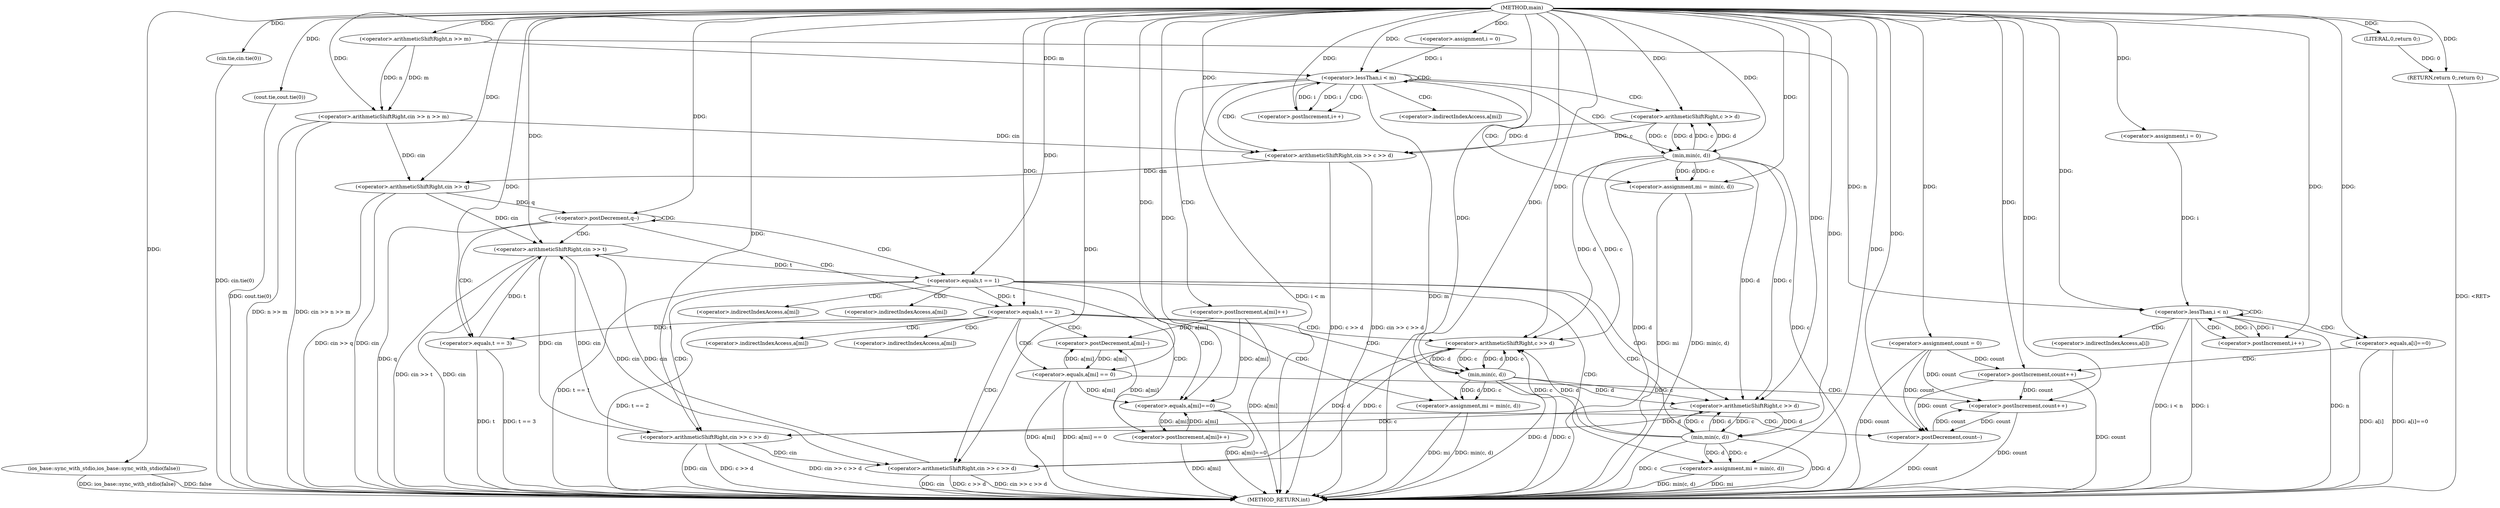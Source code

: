 digraph "main" {  
"1000182" [label = "(METHOD,main)" ]
"1000331" [label = "(METHOD_RETURN,int)" ]
"1000184" [label = "(ios_base::sync_with_stdio,ios_base::sync_with_stdio(false))" ]
"1000186" [label = "(cin.tie,cin.tie(0))" ]
"1000188" [label = "(cout.tie,cout.tie(0))" ]
"1000193" [label = "(<operator>.arithmeticShiftRight,cin >> n >> m)" ]
"1000228" [label = "(<operator>.assignment,count = 0)" ]
"1000251" [label = "(<operator>.arithmeticShiftRight,cin >> q)" ]
"1000329" [label = "(RETURN,return 0;,return 0;)" ]
"1000201" [label = "(<operator>.assignment,i = 0)" ]
"1000204" [label = "(<operator>.lessThan,i < m)" ]
"1000207" [label = "(<operator>.postIncrement,i++)" ]
"1000233" [label = "(<operator>.assignment,i = 0)" ]
"1000236" [label = "(<operator>.lessThan,i < n)" ]
"1000239" [label = "(<operator>.postIncrement,i++)" ]
"1000255" [label = "(<operator>.postDecrement,q--)" ]
"1000330" [label = "(LITERAL,0,return 0;)" ]
"1000195" [label = "(<operator>.arithmeticShiftRight,n >> m)" ]
"1000212" [label = "(<operator>.arithmeticShiftRight,cin >> c >> d)" ]
"1000218" [label = "(<operator>.assignment,mi = min(c, d))" ]
"1000223" [label = "(<operator>.postIncrement,a[mi]++)" ]
"1000259" [label = "(<operator>.arithmeticShiftRight,cin >> t)" ]
"1000243" [label = "(<operator>.equals,a[i]==0)" ]
"1000263" [label = "(<operator>.equals,t == 1)" ]
"1000294" [label = "(<operator>.equals,t == 2)" ]
"1000325" [label = "(<operator>.equals,t == 3)" ]
"1000214" [label = "(<operator>.arithmeticShiftRight,c >> d)" ]
"1000220" [label = "(min,min(c, d))" ]
"1000249" [label = "(<operator>.postIncrement,count++)" ]
"1000269" [label = "(<operator>.arithmeticShiftRight,cin >> c >> d)" ]
"1000275" [label = "(<operator>.assignment,mi = min(c, d))" ]
"1000289" [label = "(<operator>.postIncrement,a[mi]++)" ]
"1000300" [label = "(<operator>.arithmeticShiftRight,cin >> c >> d)" ]
"1000306" [label = "(<operator>.assignment,mi = min(c, d))" ]
"1000311" [label = "(<operator>.postDecrement,a[mi]--)" ]
"1000281" [label = "(<operator>.equals,a[mi]==0)" ]
"1000316" [label = "(<operator>.equals,a[mi] == 0)" ]
"1000271" [label = "(<operator>.arithmeticShiftRight,c >> d)" ]
"1000277" [label = "(min,min(c, d))" ]
"1000287" [label = "(<operator>.postDecrement,count--)" ]
"1000302" [label = "(<operator>.arithmeticShiftRight,c >> d)" ]
"1000308" [label = "(min,min(c, d))" ]
"1000322" [label = "(<operator>.postIncrement,count++)" ]
"1000224" [label = "(<operator>.indirectIndexAccess,a[mi])" ]
"1000244" [label = "(<operator>.indirectIndexAccess,a[i])" ]
"1000290" [label = "(<operator>.indirectIndexAccess,a[mi])" ]
"1000312" [label = "(<operator>.indirectIndexAccess,a[mi])" ]
"1000282" [label = "(<operator>.indirectIndexAccess,a[mi])" ]
"1000317" [label = "(<operator>.indirectIndexAccess,a[mi])" ]
  "1000329" -> "1000331"  [ label = "DDG: <RET>"] 
  "1000184" -> "1000331"  [ label = "DDG: ios_base::sync_with_stdio(false)"] 
  "1000186" -> "1000331"  [ label = "DDG: cin.tie(0)"] 
  "1000188" -> "1000331"  [ label = "DDG: cout.tie(0)"] 
  "1000193" -> "1000331"  [ label = "DDG: n >> m"] 
  "1000193" -> "1000331"  [ label = "DDG: cin >> n >> m"] 
  "1000204" -> "1000331"  [ label = "DDG: m"] 
  "1000204" -> "1000331"  [ label = "DDG: i < m"] 
  "1000228" -> "1000331"  [ label = "DDG: count"] 
  "1000236" -> "1000331"  [ label = "DDG: i"] 
  "1000236" -> "1000331"  [ label = "DDG: n"] 
  "1000236" -> "1000331"  [ label = "DDG: i < n"] 
  "1000251" -> "1000331"  [ label = "DDG: cin"] 
  "1000251" -> "1000331"  [ label = "DDG: cin >> q"] 
  "1000255" -> "1000331"  [ label = "DDG: q"] 
  "1000259" -> "1000331"  [ label = "DDG: cin"] 
  "1000259" -> "1000331"  [ label = "DDG: cin >> t"] 
  "1000263" -> "1000331"  [ label = "DDG: t == 1"] 
  "1000269" -> "1000331"  [ label = "DDG: cin"] 
  "1000269" -> "1000331"  [ label = "DDG: c >> d"] 
  "1000269" -> "1000331"  [ label = "DDG: cin >> c >> d"] 
  "1000275" -> "1000331"  [ label = "DDG: mi"] 
  "1000277" -> "1000331"  [ label = "DDG: c"] 
  "1000277" -> "1000331"  [ label = "DDG: d"] 
  "1000275" -> "1000331"  [ label = "DDG: min(c, d)"] 
  "1000281" -> "1000331"  [ label = "DDG: a[mi]==0"] 
  "1000287" -> "1000331"  [ label = "DDG: count"] 
  "1000289" -> "1000331"  [ label = "DDG: a[mi]"] 
  "1000294" -> "1000331"  [ label = "DDG: t == 2"] 
  "1000300" -> "1000331"  [ label = "DDG: cin"] 
  "1000300" -> "1000331"  [ label = "DDG: c >> d"] 
  "1000300" -> "1000331"  [ label = "DDG: cin >> c >> d"] 
  "1000306" -> "1000331"  [ label = "DDG: mi"] 
  "1000308" -> "1000331"  [ label = "DDG: c"] 
  "1000308" -> "1000331"  [ label = "DDG: d"] 
  "1000306" -> "1000331"  [ label = "DDG: min(c, d)"] 
  "1000316" -> "1000331"  [ label = "DDG: a[mi]"] 
  "1000316" -> "1000331"  [ label = "DDG: a[mi] == 0"] 
  "1000322" -> "1000331"  [ label = "DDG: count"] 
  "1000325" -> "1000331"  [ label = "DDG: t"] 
  "1000325" -> "1000331"  [ label = "DDG: t == 3"] 
  "1000243" -> "1000331"  [ label = "DDG: a[i]"] 
  "1000243" -> "1000331"  [ label = "DDG: a[i]==0"] 
  "1000249" -> "1000331"  [ label = "DDG: count"] 
  "1000212" -> "1000331"  [ label = "DDG: c >> d"] 
  "1000212" -> "1000331"  [ label = "DDG: cin >> c >> d"] 
  "1000218" -> "1000331"  [ label = "DDG: mi"] 
  "1000220" -> "1000331"  [ label = "DDG: c"] 
  "1000220" -> "1000331"  [ label = "DDG: d"] 
  "1000218" -> "1000331"  [ label = "DDG: min(c, d)"] 
  "1000223" -> "1000331"  [ label = "DDG: a[mi]"] 
  "1000184" -> "1000331"  [ label = "DDG: false"] 
  "1000182" -> "1000228"  [ label = "DDG: "] 
  "1000330" -> "1000329"  [ label = "DDG: 0"] 
  "1000182" -> "1000329"  [ label = "DDG: "] 
  "1000182" -> "1000184"  [ label = "DDG: "] 
  "1000182" -> "1000186"  [ label = "DDG: "] 
  "1000182" -> "1000188"  [ label = "DDG: "] 
  "1000182" -> "1000193"  [ label = "DDG: "] 
  "1000195" -> "1000193"  [ label = "DDG: m"] 
  "1000195" -> "1000193"  [ label = "DDG: n"] 
  "1000182" -> "1000201"  [ label = "DDG: "] 
  "1000182" -> "1000233"  [ label = "DDG: "] 
  "1000193" -> "1000251"  [ label = "DDG: cin"] 
  "1000212" -> "1000251"  [ label = "DDG: cin"] 
  "1000182" -> "1000251"  [ label = "DDG: "] 
  "1000182" -> "1000330"  [ label = "DDG: "] 
  "1000182" -> "1000195"  [ label = "DDG: "] 
  "1000201" -> "1000204"  [ label = "DDG: i"] 
  "1000207" -> "1000204"  [ label = "DDG: i"] 
  "1000182" -> "1000204"  [ label = "DDG: "] 
  "1000195" -> "1000204"  [ label = "DDG: m"] 
  "1000204" -> "1000207"  [ label = "DDG: i"] 
  "1000182" -> "1000207"  [ label = "DDG: "] 
  "1000220" -> "1000218"  [ label = "DDG: d"] 
  "1000220" -> "1000218"  [ label = "DDG: c"] 
  "1000233" -> "1000236"  [ label = "DDG: i"] 
  "1000239" -> "1000236"  [ label = "DDG: i"] 
  "1000182" -> "1000236"  [ label = "DDG: "] 
  "1000195" -> "1000236"  [ label = "DDG: n"] 
  "1000236" -> "1000239"  [ label = "DDG: i"] 
  "1000182" -> "1000239"  [ label = "DDG: "] 
  "1000251" -> "1000255"  [ label = "DDG: q"] 
  "1000182" -> "1000255"  [ label = "DDG: "] 
  "1000193" -> "1000212"  [ label = "DDG: cin"] 
  "1000182" -> "1000212"  [ label = "DDG: "] 
  "1000214" -> "1000212"  [ label = "DDG: c"] 
  "1000214" -> "1000212"  [ label = "DDG: d"] 
  "1000182" -> "1000218"  [ label = "DDG: "] 
  "1000251" -> "1000259"  [ label = "DDG: cin"] 
  "1000269" -> "1000259"  [ label = "DDG: cin"] 
  "1000300" -> "1000259"  [ label = "DDG: cin"] 
  "1000182" -> "1000259"  [ label = "DDG: "] 
  "1000325" -> "1000259"  [ label = "DDG: t"] 
  "1000220" -> "1000214"  [ label = "DDG: c"] 
  "1000182" -> "1000214"  [ label = "DDG: "] 
  "1000220" -> "1000214"  [ label = "DDG: d"] 
  "1000214" -> "1000220"  [ label = "DDG: c"] 
  "1000182" -> "1000220"  [ label = "DDG: "] 
  "1000214" -> "1000220"  [ label = "DDG: d"] 
  "1000182" -> "1000243"  [ label = "DDG: "] 
  "1000259" -> "1000263"  [ label = "DDG: t"] 
  "1000182" -> "1000263"  [ label = "DDG: "] 
  "1000277" -> "1000275"  [ label = "DDG: c"] 
  "1000277" -> "1000275"  [ label = "DDG: d"] 
  "1000263" -> "1000294"  [ label = "DDG: t"] 
  "1000182" -> "1000294"  [ label = "DDG: "] 
  "1000308" -> "1000306"  [ label = "DDG: d"] 
  "1000308" -> "1000306"  [ label = "DDG: c"] 
  "1000294" -> "1000325"  [ label = "DDG: t"] 
  "1000182" -> "1000325"  [ label = "DDG: "] 
  "1000228" -> "1000249"  [ label = "DDG: count"] 
  "1000182" -> "1000249"  [ label = "DDG: "] 
  "1000259" -> "1000269"  [ label = "DDG: cin"] 
  "1000182" -> "1000269"  [ label = "DDG: "] 
  "1000271" -> "1000269"  [ label = "DDG: d"] 
  "1000271" -> "1000269"  [ label = "DDG: c"] 
  "1000182" -> "1000275"  [ label = "DDG: "] 
  "1000281" -> "1000289"  [ label = "DDG: a[mi]"] 
  "1000259" -> "1000300"  [ label = "DDG: cin"] 
  "1000269" -> "1000300"  [ label = "DDG: cin"] 
  "1000182" -> "1000300"  [ label = "DDG: "] 
  "1000302" -> "1000300"  [ label = "DDG: c"] 
  "1000302" -> "1000300"  [ label = "DDG: d"] 
  "1000182" -> "1000306"  [ label = "DDG: "] 
  "1000289" -> "1000311"  [ label = "DDG: a[mi]"] 
  "1000316" -> "1000311"  [ label = "DDG: a[mi]"] 
  "1000223" -> "1000311"  [ label = "DDG: a[mi]"] 
  "1000277" -> "1000271"  [ label = "DDG: c"] 
  "1000308" -> "1000271"  [ label = "DDG: c"] 
  "1000220" -> "1000271"  [ label = "DDG: c"] 
  "1000182" -> "1000271"  [ label = "DDG: "] 
  "1000277" -> "1000271"  [ label = "DDG: d"] 
  "1000308" -> "1000271"  [ label = "DDG: d"] 
  "1000220" -> "1000271"  [ label = "DDG: d"] 
  "1000271" -> "1000277"  [ label = "DDG: c"] 
  "1000182" -> "1000277"  [ label = "DDG: "] 
  "1000271" -> "1000277"  [ label = "DDG: d"] 
  "1000289" -> "1000281"  [ label = "DDG: a[mi]"] 
  "1000316" -> "1000281"  [ label = "DDG: a[mi]"] 
  "1000223" -> "1000281"  [ label = "DDG: a[mi]"] 
  "1000182" -> "1000281"  [ label = "DDG: "] 
  "1000277" -> "1000302"  [ label = "DDG: c"] 
  "1000308" -> "1000302"  [ label = "DDG: c"] 
  "1000220" -> "1000302"  [ label = "DDG: c"] 
  "1000182" -> "1000302"  [ label = "DDG: "] 
  "1000277" -> "1000302"  [ label = "DDG: d"] 
  "1000308" -> "1000302"  [ label = "DDG: d"] 
  "1000220" -> "1000302"  [ label = "DDG: d"] 
  "1000302" -> "1000308"  [ label = "DDG: c"] 
  "1000182" -> "1000308"  [ label = "DDG: "] 
  "1000302" -> "1000308"  [ label = "DDG: d"] 
  "1000311" -> "1000316"  [ label = "DDG: a[mi]"] 
  "1000182" -> "1000316"  [ label = "DDG: "] 
  "1000228" -> "1000287"  [ label = "DDG: count"] 
  "1000322" -> "1000287"  [ label = "DDG: count"] 
  "1000249" -> "1000287"  [ label = "DDG: count"] 
  "1000182" -> "1000287"  [ label = "DDG: "] 
  "1000228" -> "1000322"  [ label = "DDG: count"] 
  "1000287" -> "1000322"  [ label = "DDG: count"] 
  "1000249" -> "1000322"  [ label = "DDG: count"] 
  "1000182" -> "1000322"  [ label = "DDG: "] 
  "1000204" -> "1000212"  [ label = "CDG: "] 
  "1000204" -> "1000204"  [ label = "CDG: "] 
  "1000204" -> "1000207"  [ label = "CDG: "] 
  "1000204" -> "1000220"  [ label = "CDG: "] 
  "1000204" -> "1000214"  [ label = "CDG: "] 
  "1000204" -> "1000218"  [ label = "CDG: "] 
  "1000204" -> "1000224"  [ label = "CDG: "] 
  "1000204" -> "1000223"  [ label = "CDG: "] 
  "1000236" -> "1000239"  [ label = "CDG: "] 
  "1000236" -> "1000243"  [ label = "CDG: "] 
  "1000236" -> "1000244"  [ label = "CDG: "] 
  "1000236" -> "1000236"  [ label = "CDG: "] 
  "1000255" -> "1000294"  [ label = "CDG: "] 
  "1000255" -> "1000263"  [ label = "CDG: "] 
  "1000255" -> "1000255"  [ label = "CDG: "] 
  "1000255" -> "1000259"  [ label = "CDG: "] 
  "1000255" -> "1000325"  [ label = "CDG: "] 
  "1000243" -> "1000249"  [ label = "CDG: "] 
  "1000263" -> "1000290"  [ label = "CDG: "] 
  "1000263" -> "1000277"  [ label = "CDG: "] 
  "1000263" -> "1000281"  [ label = "CDG: "] 
  "1000263" -> "1000282"  [ label = "CDG: "] 
  "1000263" -> "1000269"  [ label = "CDG: "] 
  "1000263" -> "1000271"  [ label = "CDG: "] 
  "1000263" -> "1000289"  [ label = "CDG: "] 
  "1000263" -> "1000275"  [ label = "CDG: "] 
  "1000294" -> "1000312"  [ label = "CDG: "] 
  "1000294" -> "1000302"  [ label = "CDG: "] 
  "1000294" -> "1000306"  [ label = "CDG: "] 
  "1000294" -> "1000316"  [ label = "CDG: "] 
  "1000294" -> "1000308"  [ label = "CDG: "] 
  "1000294" -> "1000300"  [ label = "CDG: "] 
  "1000294" -> "1000311"  [ label = "CDG: "] 
  "1000294" -> "1000317"  [ label = "CDG: "] 
  "1000281" -> "1000287"  [ label = "CDG: "] 
  "1000316" -> "1000322"  [ label = "CDG: "] 
}
